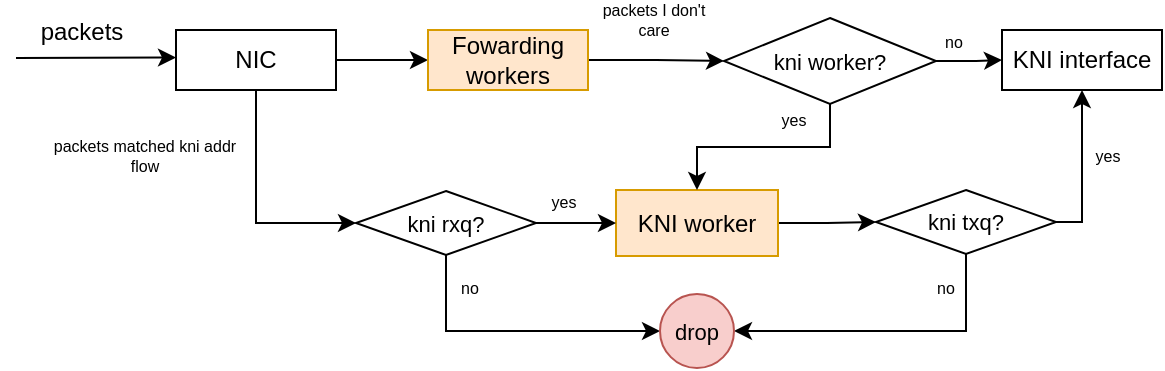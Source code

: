 <mxfile version="16.4.3" type="device" pages="2"><diagram id="Ep--Fc18097FFTvmNgfS" name="Page-1"><mxGraphModel dx="906" dy="500" grid="1" gridSize="10" guides="1" tooltips="1" connect="1" arrows="1" fold="1" page="1" pageScale="1" pageWidth="827" pageHeight="1169" math="0" shadow="0"><root><mxCell id="0"/><mxCell id="1" parent="0"/><mxCell id="2hu_ABU7Iu9AcdAvPm_W-11" style="edgeStyle=orthogonalEdgeStyle;rounded=0;orthogonalLoop=1;jettySize=auto;html=1;entryX=0;entryY=0.5;entryDx=0;entryDy=0;" parent="1" source="2hu_ABU7Iu9AcdAvPm_W-1" target="2hu_ABU7Iu9AcdAvPm_W-5" edge="1"><mxGeometry relative="1" as="geometry"/></mxCell><mxCell id="2hu_ABU7Iu9AcdAvPm_W-78" style="edgeStyle=orthogonalEdgeStyle;rounded=0;orthogonalLoop=1;jettySize=auto;html=1;entryX=0;entryY=0.5;entryDx=0;entryDy=0;fontSize=11;fontColor=#000000;exitX=0.5;exitY=1;exitDx=0;exitDy=0;" parent="1" source="2hu_ABU7Iu9AcdAvPm_W-1" target="2hu_ABU7Iu9AcdAvPm_W-76" edge="1"><mxGeometry relative="1" as="geometry"/></mxCell><mxCell id="2hu_ABU7Iu9AcdAvPm_W-1" value="NIC" style="rounded=0;whiteSpace=wrap;html=1;" parent="1" vertex="1"><mxGeometry x="140" y="433" width="80" height="30" as="geometry"/></mxCell><mxCell id="2hu_ABU7Iu9AcdAvPm_W-2" value="KNI interface" style="rounded=0;whiteSpace=wrap;html=1;" parent="1" vertex="1"><mxGeometry x="553" y="433" width="80" height="30" as="geometry"/></mxCell><mxCell id="2hu_ABU7Iu9AcdAvPm_W-92" style="edgeStyle=orthogonalEdgeStyle;rounded=0;orthogonalLoop=1;jettySize=auto;html=1;fontSize=11;fontColor=#000000;" parent="1" source="2hu_ABU7Iu9AcdAvPm_W-5" target="2hu_ABU7Iu9AcdAvPm_W-91" edge="1"><mxGeometry relative="1" as="geometry"/></mxCell><mxCell id="2hu_ABU7Iu9AcdAvPm_W-5" value="Fowarding&lt;br&gt;workers" style="rounded=0;whiteSpace=wrap;html=1;fillColor=#ffe6cc;strokeColor=#d79b00;" parent="1" vertex="1"><mxGeometry x="266" y="433" width="80" height="30" as="geometry"/></mxCell><mxCell id="2hu_ABU7Iu9AcdAvPm_W-84" style="edgeStyle=orthogonalEdgeStyle;rounded=0;orthogonalLoop=1;jettySize=auto;html=1;entryX=0;entryY=0.5;entryDx=0;entryDy=0;fontSize=11;fontColor=#000000;" parent="1" source="2hu_ABU7Iu9AcdAvPm_W-6" target="2hu_ABU7Iu9AcdAvPm_W-77" edge="1"><mxGeometry relative="1" as="geometry"/></mxCell><mxCell id="2hu_ABU7Iu9AcdAvPm_W-6" value="KNI worker" style="rounded=0;whiteSpace=wrap;html=1;fillColor=#ffe6cc;strokeColor=#d79b00;" parent="1" vertex="1"><mxGeometry x="360" y="513" width="81" height="33" as="geometry"/></mxCell><mxCell id="2hu_ABU7Iu9AcdAvPm_W-7" value="" style="endArrow=classic;html=1;rounded=0;" parent="1" edge="1"><mxGeometry width="50" height="50" relative="1" as="geometry"><mxPoint x="60" y="447" as="sourcePoint"/><mxPoint x="140" y="446.76" as="targetPoint"/></mxGeometry></mxCell><mxCell id="2hu_ABU7Iu9AcdAvPm_W-9" value="packets" style="text;html=1;strokeColor=none;fillColor=none;align=center;verticalAlign=middle;whiteSpace=wrap;rounded=0;" parent="1" vertex="1"><mxGeometry x="63" y="424" width="60" height="20" as="geometry"/></mxCell><mxCell id="2hu_ABU7Iu9AcdAvPm_W-21" value="packets matched kni addr flow" style="text;html=1;strokeColor=none;fillColor=none;align=center;verticalAlign=middle;whiteSpace=wrap;rounded=0;labelBackgroundColor=#FFFFFF;fontSize=8;fontColor=#000000;sketch=1;" parent="1" vertex="1"><mxGeometry x="74" y="483" width="101" height="25" as="geometry"/></mxCell><mxCell id="2hu_ABU7Iu9AcdAvPm_W-23" value="no" style="text;html=1;strokeColor=none;fillColor=none;align=center;verticalAlign=middle;whiteSpace=wrap;rounded=0;labelBackgroundColor=#FFFFFF;fontSize=8;fontColor=#000000;" parent="1" vertex="1"><mxGeometry x="515" y="557" width="20" height="10" as="geometry"/></mxCell><mxCell id="2hu_ABU7Iu9AcdAvPm_W-31" value="yes" style="text;html=1;strokeColor=none;fillColor=none;align=center;verticalAlign=middle;whiteSpace=wrap;rounded=0;labelBackgroundColor=#FFFFFF;fontSize=8;fontColor=#000000;" parent="1" vertex="1"><mxGeometry x="596" y="490.5" width="20" height="10" as="geometry"/></mxCell><mxCell id="2hu_ABU7Iu9AcdAvPm_W-58" value="yes" style="text;html=1;strokeColor=none;fillColor=none;align=center;verticalAlign=middle;whiteSpace=wrap;rounded=0;labelBackgroundColor=#FFFFFF;fontSize=8;fontColor=#000000;" parent="1" vertex="1"><mxGeometry x="324" y="513.5" width="20" height="10" as="geometry"/></mxCell><mxCell id="2hu_ABU7Iu9AcdAvPm_W-61" value="no" style="text;html=1;strokeColor=none;fillColor=none;align=center;verticalAlign=middle;whiteSpace=wrap;rounded=0;labelBackgroundColor=#FFFFFF;fontSize=8;fontColor=#000000;" parent="1" vertex="1"><mxGeometry x="277" y="557" width="20" height="10" as="geometry"/></mxCell><mxCell id="2hu_ABU7Iu9AcdAvPm_W-82" style="edgeStyle=orthogonalEdgeStyle;rounded=0;orthogonalLoop=1;jettySize=auto;html=1;entryX=0;entryY=0.5;entryDx=0;entryDy=0;fontSize=11;fontColor=#000000;" parent="1" source="2hu_ABU7Iu9AcdAvPm_W-76" target="2hu_ABU7Iu9AcdAvPm_W-6" edge="1"><mxGeometry relative="1" as="geometry"/></mxCell><mxCell id="2hu_ABU7Iu9AcdAvPm_W-98" style="edgeStyle=orthogonalEdgeStyle;rounded=0;orthogonalLoop=1;jettySize=auto;html=1;entryX=0;entryY=0.5;entryDx=0;entryDy=0;fontSize=11;fontColor=#000000;exitX=0.5;exitY=1;exitDx=0;exitDy=0;" parent="1" source="2hu_ABU7Iu9AcdAvPm_W-76" target="2hu_ABU7Iu9AcdAvPm_W-97" edge="1"><mxGeometry relative="1" as="geometry"/></mxCell><mxCell id="2hu_ABU7Iu9AcdAvPm_W-76" value="kni rxq?" style="rhombus;whiteSpace=wrap;html=1;labelBackgroundColor=#FFFFFF;fontSize=11;fontColor=#000000;strokeWidth=1;" parent="1" vertex="1"><mxGeometry x="230" y="513.5" width="90" height="32" as="geometry"/></mxCell><mxCell id="2hu_ABU7Iu9AcdAvPm_W-85" style="edgeStyle=orthogonalEdgeStyle;rounded=0;orthogonalLoop=1;jettySize=auto;html=1;entryX=0.5;entryY=1;entryDx=0;entryDy=0;fontSize=11;fontColor=#000000;exitX=1;exitY=0.5;exitDx=0;exitDy=0;" parent="1" source="2hu_ABU7Iu9AcdAvPm_W-77" target="2hu_ABU7Iu9AcdAvPm_W-2" edge="1"><mxGeometry relative="1" as="geometry"><Array as="points"><mxPoint x="593" y="529"/></Array></mxGeometry></mxCell><mxCell id="2hu_ABU7Iu9AcdAvPm_W-100" style="edgeStyle=orthogonalEdgeStyle;rounded=0;orthogonalLoop=1;jettySize=auto;html=1;entryX=1;entryY=0.5;entryDx=0;entryDy=0;fontSize=11;fontColor=#000000;exitX=0.5;exitY=1;exitDx=0;exitDy=0;" parent="1" source="2hu_ABU7Iu9AcdAvPm_W-77" target="2hu_ABU7Iu9AcdAvPm_W-97" edge="1"><mxGeometry relative="1" as="geometry"/></mxCell><mxCell id="2hu_ABU7Iu9AcdAvPm_W-77" value="kni txq?" style="rhombus;whiteSpace=wrap;html=1;labelBackgroundColor=#FFFFFF;fontSize=11;fontColor=#000000;strokeWidth=1;" parent="1" vertex="1"><mxGeometry x="490" y="513" width="90" height="32" as="geometry"/></mxCell><mxCell id="2hu_ABU7Iu9AcdAvPm_W-93" style="edgeStyle=orthogonalEdgeStyle;rounded=0;orthogonalLoop=1;jettySize=auto;html=1;fontSize=11;fontColor=#000000;" parent="1" source="2hu_ABU7Iu9AcdAvPm_W-91" target="2hu_ABU7Iu9AcdAvPm_W-2" edge="1"><mxGeometry relative="1" as="geometry"/></mxCell><mxCell id="2hu_ABU7Iu9AcdAvPm_W-94" style="edgeStyle=orthogonalEdgeStyle;rounded=0;orthogonalLoop=1;jettySize=auto;html=1;fontSize=11;fontColor=#000000;" parent="1" source="2hu_ABU7Iu9AcdAvPm_W-91" target="2hu_ABU7Iu9AcdAvPm_W-6" edge="1"><mxGeometry relative="1" as="geometry"/></mxCell><mxCell id="2hu_ABU7Iu9AcdAvPm_W-91" value="kni worker?" style="rhombus;whiteSpace=wrap;html=1;labelBackgroundColor=#FFFFFF;fontSize=11;fontColor=#000000;strokeWidth=1;" parent="1" vertex="1"><mxGeometry x="414" y="427" width="106" height="43" as="geometry"/></mxCell><mxCell id="2hu_ABU7Iu9AcdAvPm_W-97" value="drop" style="ellipse;whiteSpace=wrap;html=1;aspect=fixed;labelBackgroundColor=none;fontSize=11;strokeWidth=1;fillColor=#f8cecc;strokeColor=#b85450;" parent="1" vertex="1"><mxGeometry x="382" y="565" width="37" height="37" as="geometry"/></mxCell><mxCell id="2hu_ABU7Iu9AcdAvPm_W-103" value="no" style="text;html=1;strokeColor=none;fillColor=none;align=center;verticalAlign=middle;whiteSpace=wrap;rounded=0;labelBackgroundColor=#FFFFFF;fontSize=8;fontColor=#000000;" parent="1" vertex="1"><mxGeometry x="519" y="434" width="20" height="10" as="geometry"/></mxCell><mxCell id="2hu_ABU7Iu9AcdAvPm_W-104" value="yes" style="text;html=1;strokeColor=none;fillColor=none;align=center;verticalAlign=middle;whiteSpace=wrap;rounded=0;labelBackgroundColor=#FFFFFF;fontSize=8;fontColor=#000000;" parent="1" vertex="1"><mxGeometry x="439" y="473" width="20" height="10" as="geometry"/></mxCell><mxCell id="2hu_ABU7Iu9AcdAvPm_W-105" value="packets I don't care" style="text;html=1;strokeColor=none;fillColor=none;align=center;verticalAlign=middle;whiteSpace=wrap;rounded=0;labelBackgroundColor=#FFFFFF;fontSize=8;fontColor=#000000;" parent="1" vertex="1"><mxGeometry x="349" y="423" width="60" height="10" as="geometry"/></mxCell></root></mxGraphModel></diagram><diagram id="ShCZfiz8j5f69a4PKt4G" name="Page-2"><mxGraphModel dx="1312" dy="676" grid="1" gridSize="10" guides="1" tooltips="1" connect="1" arrows="1" fold="1" page="1" pageScale="1" pageWidth="827" pageHeight="1169" math="0" shadow="0"><root><mxCell id="CjA86c8PdOqSJFmznnyU-0"/><mxCell id="CjA86c8PdOqSJFmznnyU-1" parent="CjA86c8PdOqSJFmznnyU-0"/><mxCell id="vaTwLrVzm_b2PGjORU8X-9" value="" style="rounded=0;whiteSpace=wrap;html=1;fontSize=18;dashed=1;dashPattern=1 2;fillColor=#d5e8d4;gradientColor=#97d077;strokeColor=#82b366;" vertex="1" parent="CjA86c8PdOqSJFmznnyU-1"><mxGeometry x="49" y="430" width="730" height="360" as="geometry"/></mxCell><mxCell id="vaTwLrVzm_b2PGjORU8X-16" style="edgeStyle=none;rounded=0;orthogonalLoop=1;jettySize=auto;html=1;dashed=1;fontSize=11;fontColor=#A8A8A8;strokeColor=#000000;" edge="1" parent="CjA86c8PdOqSJFmznnyU-1" source="CjA86c8PdOqSJFmznnyU-3"><mxGeometry relative="1" as="geometry"><mxPoint x="177" y="580" as="targetPoint"/></mxGeometry></mxCell><mxCell id="vaTwLrVzm_b2PGjORU8X-19" style="edgeStyle=none;rounded=0;orthogonalLoop=1;jettySize=auto;html=1;dashed=1;fontSize=11;fontColor=#A8A8A8;strokeColor=#000000;entryX=0;entryY=0;entryDx=0;entryDy=0;exitX=0.434;exitY=1.001;exitDx=0;exitDy=0;exitPerimeter=0;" edge="1" parent="CjA86c8PdOqSJFmznnyU-1" source="CjA86c8PdOqSJFmznnyU-3" target="CjA86c8PdOqSJFmznnyU-22"><mxGeometry relative="1" as="geometry"/></mxCell><mxCell id="CjA86c8PdOqSJFmznnyU-3" value="Control Plane" style="rounded=0;whiteSpace=wrap;html=1;fontSize=20;" vertex="1" parent="CjA86c8PdOqSJFmznnyU-1"><mxGeometry x="139" y="448" width="182" height="42" as="geometry"/></mxCell><mxCell id="CjA86c8PdOqSJFmznnyU-15" style="edgeStyle=orthogonalEdgeStyle;rounded=0;orthogonalLoop=1;jettySize=auto;html=1;entryX=0.5;entryY=0;entryDx=0;entryDy=0;fontSize=20;" edge="1" parent="CjA86c8PdOqSJFmznnyU-1" source="CjA86c8PdOqSJFmznnyU-4" target="CjA86c8PdOqSJFmznnyU-5"><mxGeometry relative="1" as="geometry"/></mxCell><mxCell id="CjA86c8PdOqSJFmznnyU-4" value="Users" style="rounded=0;whiteSpace=wrap;html=1;fontSize=20;fillColor=#f5f5f5;gradientColor=#b3b3b3;strokeColor=#666666;" vertex="1" parent="CjA86c8PdOqSJFmznnyU-1"><mxGeometry x="461" y="340" width="220" height="70" as="geometry"/></mxCell><mxCell id="CjA86c8PdOqSJFmznnyU-16" style="rounded=0;orthogonalLoop=1;jettySize=auto;html=1;entryX=0.5;entryY=0;entryDx=0;entryDy=0;fontSize=20;" edge="1" parent="CjA86c8PdOqSJFmznnyU-1" source="CjA86c8PdOqSJFmznnyU-5" target="CjA86c8PdOqSJFmznnyU-7"><mxGeometry relative="1" as="geometry"/></mxCell><mxCell id="CjA86c8PdOqSJFmznnyU-17" style="edgeStyle=none;rounded=0;orthogonalLoop=1;jettySize=auto;html=1;entryX=0.5;entryY=0;entryDx=0;entryDy=0;fontSize=20;" edge="1" parent="CjA86c8PdOqSJFmznnyU-1" source="CjA86c8PdOqSJFmznnyU-5" target="CjA86c8PdOqSJFmznnyU-9"><mxGeometry relative="1" as="geometry"/></mxCell><mxCell id="CjA86c8PdOqSJFmznnyU-18" style="edgeStyle=none;rounded=0;orthogonalLoop=1;jettySize=auto;html=1;entryX=0.5;entryY=0;entryDx=0;entryDy=0;fontSize=20;" edge="1" parent="CjA86c8PdOqSJFmznnyU-1" source="CjA86c8PdOqSJFmznnyU-5" target="CjA86c8PdOqSJFmznnyU-10"><mxGeometry relative="1" as="geometry"/></mxCell><mxCell id="CjA86c8PdOqSJFmznnyU-19" style="edgeStyle=none;rounded=0;orthogonalLoop=1;jettySize=auto;html=1;entryX=0.5;entryY=0;entryDx=0;entryDy=0;fontSize=20;" edge="1" parent="CjA86c8PdOqSJFmznnyU-1" source="CjA86c8PdOqSJFmznnyU-5" target="CjA86c8PdOqSJFmznnyU-11"><mxGeometry relative="1" as="geometry"/></mxCell><mxCell id="CjA86c8PdOqSJFmznnyU-5" value="" style="ellipse;whiteSpace=wrap;html=1;aspect=fixed;fontSize=20;fillColor=#f5f5f5;strokeColor=#666666;gradientColor=#b3b3b3;" vertex="1" parent="CjA86c8PdOqSJFmznnyU-1"><mxGeometry x="558" y="480" width="26" height="26" as="geometry"/></mxCell><mxCell id="CjA86c8PdOqSJFmznnyU-36" style="edgeStyle=orthogonalEdgeStyle;curved=1;rounded=0;orthogonalLoop=1;jettySize=auto;html=1;entryX=1;entryY=0.5;entryDx=0;entryDy=0;fontSize=20;exitX=0.5;exitY=1;exitDx=0;exitDy=0;dashed=1;" edge="1" parent="CjA86c8PdOqSJFmznnyU-1" source="CjA86c8PdOqSJFmznnyU-7" target="CjA86c8PdOqSJFmznnyU-30"><mxGeometry relative="1" as="geometry"/></mxCell><mxCell id="vaTwLrVzm_b2PGjORU8X-2" style="edgeStyle=none;rounded=0;orthogonalLoop=1;jettySize=auto;html=1;entryX=0.25;entryY=0;entryDx=0;entryDy=0;fontSize=12;" edge="1" parent="CjA86c8PdOqSJFmznnyU-1" source="CjA86c8PdOqSJFmznnyU-7" target="vaTwLrVzm_b2PGjORU8X-1"><mxGeometry relative="1" as="geometry"/></mxCell><mxCell id="CjA86c8PdOqSJFmznnyU-7" value="fwd worker" style="rounded=0;whiteSpace=wrap;html=1;fontSize=20;" vertex="1" parent="CjA86c8PdOqSJFmznnyU-1"><mxGeometry x="370" y="580" width="70" height="90" as="geometry"/></mxCell><mxCell id="CjA86c8PdOqSJFmznnyU-37" style="edgeStyle=orthogonalEdgeStyle;curved=1;rounded=0;orthogonalLoop=1;jettySize=auto;html=1;entryX=1;entryY=0.5;entryDx=0;entryDy=0;fontSize=20;exitX=0.25;exitY=1;exitDx=0;exitDy=0;dashed=1;" edge="1" parent="CjA86c8PdOqSJFmznnyU-1" source="CjA86c8PdOqSJFmznnyU-9" target="CjA86c8PdOqSJFmznnyU-30"><mxGeometry relative="1" as="geometry"/></mxCell><mxCell id="vaTwLrVzm_b2PGjORU8X-3" style="edgeStyle=none;rounded=0;orthogonalLoop=1;jettySize=auto;html=1;entryX=0.405;entryY=0;entryDx=0;entryDy=0;entryPerimeter=0;fontSize=12;" edge="1" parent="CjA86c8PdOqSJFmznnyU-1" source="CjA86c8PdOqSJFmznnyU-9" target="vaTwLrVzm_b2PGjORU8X-1"><mxGeometry relative="1" as="geometry"/></mxCell><mxCell id="CjA86c8PdOqSJFmznnyU-9" value="fwd worker" style="rounded=0;whiteSpace=wrap;html=1;fontSize=20;" vertex="1" parent="CjA86c8PdOqSJFmznnyU-1"><mxGeometry x="480" y="580" width="70" height="90" as="geometry"/></mxCell><mxCell id="CjA86c8PdOqSJFmznnyU-38" style="edgeStyle=orthogonalEdgeStyle;curved=1;rounded=0;orthogonalLoop=1;jettySize=auto;html=1;entryX=1;entryY=0.5;entryDx=0;entryDy=0;fontSize=20;exitX=0.25;exitY=1;exitDx=0;exitDy=0;dashed=1;" edge="1" parent="CjA86c8PdOqSJFmznnyU-1" source="CjA86c8PdOqSJFmznnyU-10" target="CjA86c8PdOqSJFmznnyU-30"><mxGeometry relative="1" as="geometry"/></mxCell><mxCell id="vaTwLrVzm_b2PGjORU8X-4" style="edgeStyle=none;rounded=0;orthogonalLoop=1;jettySize=auto;html=1;fontSize=12;exitX=0.5;exitY=1;exitDx=0;exitDy=0;" edge="1" parent="CjA86c8PdOqSJFmznnyU-1" source="CjA86c8PdOqSJFmznnyU-10" target="vaTwLrVzm_b2PGjORU8X-1"><mxGeometry relative="1" as="geometry"/></mxCell><mxCell id="CjA86c8PdOqSJFmznnyU-10" value="fwd worker" style="rounded=0;whiteSpace=wrap;html=1;fontSize=20;" vertex="1" parent="CjA86c8PdOqSJFmznnyU-1"><mxGeometry x="590" y="580" width="70" height="90" as="geometry"/></mxCell><mxCell id="CjA86c8PdOqSJFmznnyU-39" style="edgeStyle=orthogonalEdgeStyle;curved=1;rounded=0;orthogonalLoop=1;jettySize=auto;html=1;entryX=1;entryY=0.5;entryDx=0;entryDy=0;fontSize=20;exitX=0.25;exitY=1;exitDx=0;exitDy=0;dashed=1;" edge="1" parent="CjA86c8PdOqSJFmznnyU-1" source="CjA86c8PdOqSJFmznnyU-11" target="CjA86c8PdOqSJFmznnyU-30"><mxGeometry relative="1" as="geometry"/></mxCell><mxCell id="vaTwLrVzm_b2PGjORU8X-5" style="edgeStyle=none;rounded=0;orthogonalLoop=1;jettySize=auto;html=1;entryX=0.75;entryY=0;entryDx=0;entryDy=0;fontSize=12;exitX=0.449;exitY=1.005;exitDx=0;exitDy=0;exitPerimeter=0;" edge="1" parent="CjA86c8PdOqSJFmznnyU-1" source="CjA86c8PdOqSJFmznnyU-11" target="vaTwLrVzm_b2PGjORU8X-1"><mxGeometry relative="1" as="geometry"/></mxCell><mxCell id="CjA86c8PdOqSJFmznnyU-11" value="fwd worker" style="rounded=0;whiteSpace=wrap;html=1;fontSize=20;" vertex="1" parent="CjA86c8PdOqSJFmznnyU-1"><mxGeometry x="700" y="580" width="70" height="90" as="geometry"/></mxCell><mxCell id="CjA86c8PdOqSJFmznnyU-43" style="rounded=0;orthogonalLoop=1;jettySize=auto;html=1;fontSize=20;exitX=0.5;exitY=1;exitDx=0;exitDy=0;dashed=1;strokeColor=#000000;" edge="1" parent="CjA86c8PdOqSJFmznnyU-1" source="CjA86c8PdOqSJFmznnyU-12" target="CjA86c8PdOqSJFmznnyU-42"><mxGeometry relative="1" as="geometry"/></mxCell><mxCell id="CjA86c8PdOqSJFmznnyU-12" value="kni&lt;br&gt;&amp;nbsp;worker" style="rounded=0;whiteSpace=wrap;html=1;fontSize=20;" vertex="1" parent="CjA86c8PdOqSJFmznnyU-1"><mxGeometry x="142" y="580" width="70" height="90" as="geometry"/></mxCell><mxCell id="CjA86c8PdOqSJFmznnyU-44" style="rounded=0;orthogonalLoop=1;jettySize=auto;html=1;fontSize=20;exitX=0.5;exitY=1;exitDx=0;exitDy=0;dashed=1;strokeColor=#A8A8A8;" edge="1" parent="CjA86c8PdOqSJFmznnyU-1" source="CjA86c8PdOqSJFmznnyU-13" target="CjA86c8PdOqSJFmznnyU-42"><mxGeometry relative="1" as="geometry"/></mxCell><mxCell id="CjA86c8PdOqSJFmznnyU-13" value="&lt;font color=&quot;#a8a8a8&quot;&gt;master worker&lt;/font&gt;" style="rounded=0;whiteSpace=wrap;html=1;fontSize=20;" vertex="1" parent="CjA86c8PdOqSJFmznnyU-1"><mxGeometry x="252" y="580" width="70" height="90" as="geometry"/></mxCell><mxCell id="CjA86c8PdOqSJFmznnyU-14" value="RSS" style="text;html=1;align=center;verticalAlign=middle;resizable=0;points=[];autosize=1;strokeColor=none;fillColor=none;fontSize=20;" vertex="1" parent="CjA86c8PdOqSJFmznnyU-1"><mxGeometry x="541" y="530.01" width="60" height="30" as="geometry"/></mxCell><mxCell id="CjA86c8PdOqSJFmznnyU-26" style="edgeStyle=none;rounded=0;orthogonalLoop=1;jettySize=auto;html=1;entryX=0.75;entryY=0;entryDx=0;entryDy=0;fontSize=20;exitX=0.356;exitY=0.988;exitDx=0;exitDy=0;exitPerimeter=0;dashed=1;" edge="1" parent="CjA86c8PdOqSJFmznnyU-1" source="CjA86c8PdOqSJFmznnyU-20" target="CjA86c8PdOqSJFmznnyU-3"><mxGeometry relative="1" as="geometry"/></mxCell><mxCell id="CjA86c8PdOqSJFmznnyU-20" value="health check" style="rounded=0;whiteSpace=wrap;html=1;fontSize=20;fillColor=#dae8fc;gradientColor=#7ea6e0;strokeColor=#6c8ebf;" vertex="1" parent="CjA86c8PdOqSJFmznnyU-1"><mxGeometry x="257" y="360" width="130" height="50" as="geometry"/></mxCell><mxCell id="CjA86c8PdOqSJFmznnyU-25" style="edgeStyle=none;rounded=0;orthogonalLoop=1;jettySize=auto;html=1;entryX=0.246;entryY=-0.017;entryDx=0;entryDy=0;entryPerimeter=0;fontSize=20;exitX=0.5;exitY=1;exitDx=0;exitDy=0;dashed=1;" edge="1" parent="CjA86c8PdOqSJFmznnyU-1" source="CjA86c8PdOqSJFmznnyU-21" target="CjA86c8PdOqSJFmznnyU-3"><mxGeometry relative="1" as="geometry"/></mxCell><mxCell id="CjA86c8PdOqSJFmznnyU-21" value="BGP/OSPF" style="rounded=0;whiteSpace=wrap;html=1;fontSize=20;fillColor=#dae8fc;gradientColor=#7ea6e0;strokeColor=#6c8ebf;" vertex="1" parent="CjA86c8PdOqSJFmznnyU-1"><mxGeometry x="79" y="360" width="130" height="50" as="geometry"/></mxCell><mxCell id="CjA86c8PdOqSJFmznnyU-28" style="edgeStyle=none;rounded=0;orthogonalLoop=1;jettySize=auto;html=1;entryX=0.5;entryY=0;entryDx=0;entryDy=0;fontSize=20;dashed=1;strokeColor=#000000;" edge="1" parent="CjA86c8PdOqSJFmznnyU-1" source="CjA86c8PdOqSJFmznnyU-22" target="CjA86c8PdOqSJFmznnyU-12"><mxGeometry relative="1" as="geometry"/></mxCell><mxCell id="CjA86c8PdOqSJFmznnyU-29" style="edgeStyle=none;rounded=0;orthogonalLoop=1;jettySize=auto;html=1;entryX=0.543;entryY=0;entryDx=0;entryDy=0;entryPerimeter=0;fontSize=20;dashed=1;strokeColor=#A8A8A8;" edge="1" parent="CjA86c8PdOqSJFmznnyU-1" source="CjA86c8PdOqSJFmznnyU-22" target="CjA86c8PdOqSJFmznnyU-13"><mxGeometry relative="1" as="geometry"/></mxCell><mxCell id="CjA86c8PdOqSJFmznnyU-22" value="" style="ellipse;whiteSpace=wrap;html=1;aspect=fixed;fontSize=20;fillColor=#f5f5f5;strokeColor=#666666;gradientColor=#b3b3b3;" vertex="1" parent="CjA86c8PdOqSJFmznnyU-1"><mxGeometry x="321" y="530" width="16" height="16" as="geometry"/></mxCell><mxCell id="vaTwLrVzm_b2PGjORU8X-26" style="edgeStyle=none;rounded=0;orthogonalLoop=1;jettySize=auto;html=1;entryX=0.5;entryY=1;entryDx=0;entryDy=0;dashed=1;fontSize=11;fontColor=#A8A8A8;strokeColor=#000000;" edge="1" parent="CjA86c8PdOqSJFmznnyU-1" source="CjA86c8PdOqSJFmznnyU-30" target="CjA86c8PdOqSJFmznnyU-22"><mxGeometry relative="1" as="geometry"/></mxCell><mxCell id="CjA86c8PdOqSJFmznnyU-30" value="" style="ellipse;whiteSpace=wrap;html=1;aspect=fixed;fontSize=20;fillColor=#f5f5f5;strokeColor=#666666;gradientColor=#b3b3b3;" vertex="1" parent="CjA86c8PdOqSJFmznnyU-1"><mxGeometry x="360" y="730" width="10" height="10" as="geometry"/></mxCell><mxCell id="CjA86c8PdOqSJFmznnyU-42" value="KNI Interface" style="rounded=0;whiteSpace=wrap;html=1;fontSize=20;" vertex="1" parent="CjA86c8PdOqSJFmznnyU-1"><mxGeometry x="144" y="703" width="178" height="60" as="geometry"/></mxCell><mxCell id="vaTwLrVzm_b2PGjORU8X-1" value="Real Servers" style="rounded=0;whiteSpace=wrap;html=1;fontSize=20;fillColor=#f5f5f5;gradientColor=#b3b3b3;strokeColor=#666666;" vertex="1" parent="CjA86c8PdOqSJFmznnyU-1"><mxGeometry x="461" y="820" width="220" height="70" as="geometry"/></mxCell><mxCell id="vaTwLrVzm_b2PGjORU8X-6" value="&lt;font style=&quot;font-size: 11px&quot;&gt;packets dpvs doesn't care about&lt;/font&gt;" style="text;html=1;strokeColor=none;fillColor=none;align=center;verticalAlign=middle;whiteSpace=wrap;rounded=0;fontSize=12;" vertex="1" parent="CjA86c8PdOqSJFmznnyU-1"><mxGeometry x="337" y="744" width="105" height="30" as="geometry"/></mxCell><mxCell id="vaTwLrVzm_b2PGjORU8X-10" value="DPVS" style="ellipse;whiteSpace=wrap;html=1;fontSize=18;dashed=1;shadow=0;strokeColor=none;gradientColor=#ffffff;sketch=1;" vertex="1" parent="CjA86c8PdOqSJFmznnyU-1"><mxGeometry x="687" y="432" width="89" height="47" as="geometry"/></mxCell><mxCell id="vaTwLrVzm_b2PGjORU8X-14" value="&lt;font style=&quot;font-size: 11px&quot;&gt;packets matched kni&amp;nbsp; addr flow&lt;/font&gt;" style="text;html=1;strokeColor=none;fillColor=none;align=center;verticalAlign=middle;whiteSpace=wrap;rounded=0;fontSize=12;" vertex="1" parent="CjA86c8PdOqSJFmznnyU-1"><mxGeometry x="108" y="510" width="101" height="30" as="geometry"/></mxCell><mxCell id="vaTwLrVzm_b2PGjORU8X-20" value="&lt;span style=&quot;font-size: 11px&quot;&gt;else&lt;/span&gt;" style="text;html=1;strokeColor=none;fillColor=none;align=center;verticalAlign=middle;whiteSpace=wrap;rounded=0;fontSize=12;rotation=25;" vertex="1" parent="CjA86c8PdOqSJFmznnyU-1"><mxGeometry x="267.14" y="501.98" width="33.72" height="10.02" as="geometry"/></mxCell><mxCell id="vaTwLrVzm_b2PGjORU8X-21" value="&lt;span style=&quot;font-size: 11px&quot;&gt;if kni worker exists&lt;/span&gt;" style="text;html=1;strokeColor=none;fillColor=none;align=center;verticalAlign=middle;whiteSpace=wrap;rounded=0;fontSize=12;rotation=-15;" vertex="1" parent="CjA86c8PdOqSJFmznnyU-1"><mxGeometry x="195.0" y="543" width="111" height="10.02" as="geometry"/></mxCell><mxCell id="vaTwLrVzm_b2PGjORU8X-22" style="edgeStyle=none;rounded=0;orthogonalLoop=1;jettySize=auto;html=1;exitX=0.5;exitY=1;exitDx=0;exitDy=0;dashed=1;fontSize=11;fontColor=#A8A8A8;strokeColor=#A8A8A8;" edge="1" parent="CjA86c8PdOqSJFmznnyU-1" source="vaTwLrVzm_b2PGjORU8X-21" target="vaTwLrVzm_b2PGjORU8X-21"><mxGeometry relative="1" as="geometry"/></mxCell><mxCell id="vaTwLrVzm_b2PGjORU8X-33" value="" style="group" vertex="1" connectable="0" parent="CjA86c8PdOqSJFmznnyU-1"><mxGeometry x="63.5" y="850" width="161" height="40" as="geometry"/></mxCell><mxCell id="vaTwLrVzm_b2PGjORU8X-28" style="edgeStyle=none;rounded=0;orthogonalLoop=1;jettySize=auto;html=1;fontSize=20;exitX=0.5;exitY=1;exitDx=0;exitDy=0;" edge="1" parent="vaTwLrVzm_b2PGjORU8X-33"><mxGeometry relative="1" as="geometry"><mxPoint y="10" as="sourcePoint"/><mxPoint x="40" y="10" as="targetPoint"/></mxGeometry></mxCell><mxCell id="vaTwLrVzm_b2PGjORU8X-30" value="&lt;font color=&quot;#000000&quot;&gt;data plane traffic&amp;nbsp; &amp;nbsp;&amp;nbsp;&lt;/font&gt;" style="text;html=1;strokeColor=none;fillColor=none;align=center;verticalAlign=middle;whiteSpace=wrap;rounded=0;shadow=0;dashed=1;sketch=1;fontSize=11;fontColor=#A8A8A8;" vertex="1" parent="vaTwLrVzm_b2PGjORU8X-33"><mxGeometry x="51" width="110" height="20" as="geometry"/></mxCell><mxCell id="vaTwLrVzm_b2PGjORU8X-31" style="edgeStyle=none;rounded=0;orthogonalLoop=1;jettySize=auto;html=1;fontSize=20;exitX=0.5;exitY=1;exitDx=0;exitDy=0;dashed=1;" edge="1" parent="vaTwLrVzm_b2PGjORU8X-33"><mxGeometry relative="1" as="geometry"><mxPoint y="30.0" as="sourcePoint"/><mxPoint x="40" y="30.0" as="targetPoint"/></mxGeometry></mxCell><mxCell id="vaTwLrVzm_b2PGjORU8X-32" value="&lt;font color=&quot;#000000&quot;&gt;control plane traffic&lt;/font&gt;" style="text;html=1;strokeColor=none;fillColor=none;align=center;verticalAlign=middle;whiteSpace=wrap;rounded=0;shadow=0;dashed=1;sketch=1;fontSize=11;fontColor=#A8A8A8;" vertex="1" parent="vaTwLrVzm_b2PGjORU8X-33"><mxGeometry x="51" y="20" width="108" height="20" as="geometry"/></mxCell><mxCell id="vaTwLrVzm_b2PGjORU8X-34" value="&lt;span style=&quot;font-size: 11px&quot;&gt;&lt;font color=&quot;#a8a8a8&quot;&gt;else&lt;/font&gt;&lt;/span&gt;" style="text;html=1;strokeColor=none;fillColor=none;align=center;verticalAlign=middle;whiteSpace=wrap;rounded=0;fontSize=12;rotation=-35;" vertex="1" parent="CjA86c8PdOqSJFmznnyU-1"><mxGeometry x="281" y="549.02" width="34" height="19.98" as="geometry"/></mxCell></root></mxGraphModel></diagram></mxfile>
